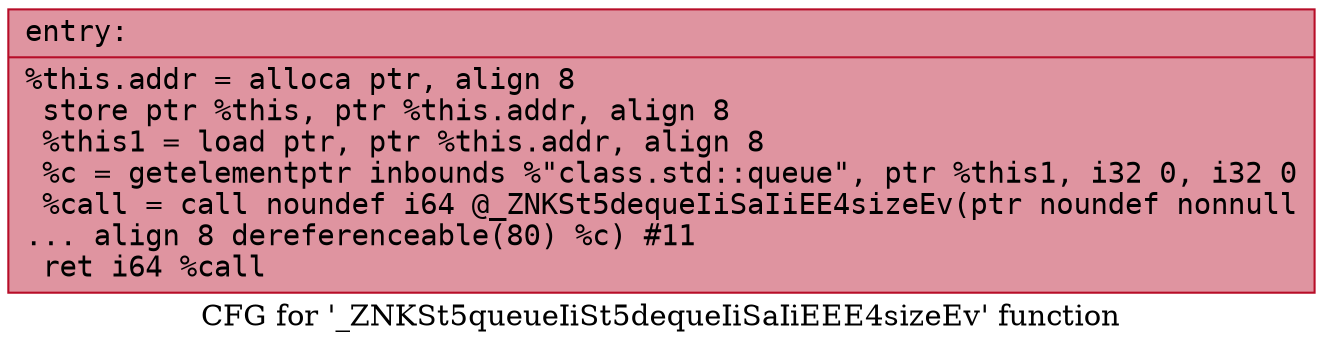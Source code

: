 digraph "CFG for '_ZNKSt5queueIiSt5dequeIiSaIiEEE4sizeEv' function" {
	label="CFG for '_ZNKSt5queueIiSt5dequeIiSaIiEEE4sizeEv' function";

	Node0x5646193db7b0 [shape=record,color="#b70d28ff", style=filled, fillcolor="#b70d2870" fontname="Courier",label="{entry:\l|  %this.addr = alloca ptr, align 8\l  store ptr %this, ptr %this.addr, align 8\l  %this1 = load ptr, ptr %this.addr, align 8\l  %c = getelementptr inbounds %\"class.std::queue\", ptr %this1, i32 0, i32 0\l  %call = call noundef i64 @_ZNKSt5dequeIiSaIiEE4sizeEv(ptr noundef nonnull\l... align 8 dereferenceable(80) %c) #11\l  ret i64 %call\l}"];
}
